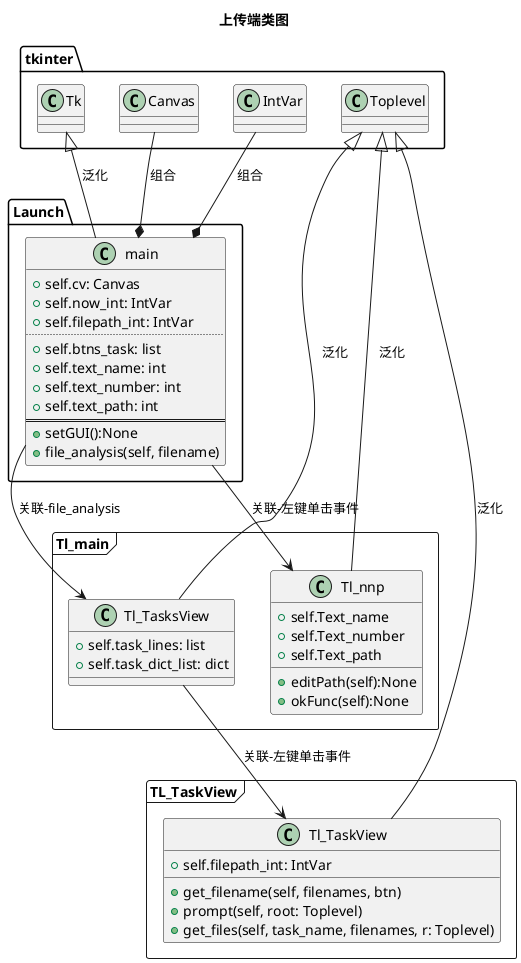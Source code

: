 @startuml  

title:上传端类图

class Launch.main {
    +self.cv: Canvas
    +self.now_int: IntVar
    +self.filepath_int: IntVar
    ..
    +self.btns_task: list
    +self.text_name: int
    +self.text_number: int
    +self.text_path: int
    ==
    +setGUI():None
    +file_analysis(self, filename)
}

tkinter.Tk <|-- Launch.main : 泛化
tkinter.Canvas --* Launch.main : 组合
tkinter.IntVar --* Launch.main : 组合

package Tl_main <<Frame>> {
    tkinter.Toplevel <|-- Tl_TasksView : 泛化
    Launch.main -> Tl_TasksView: 关联-file_analysis

    Tl_TasksView : +self.task_lines: list
    Tl_TasksView : +self.task_dict_list: dict

    tkinter.Toplevel <|-- Tl_nnp : 泛化
    Launch.main --> Tl_nnp: 关联-左键单击事件

    Tl_nnp : +self.Text_name
    Tl_nnp : +self.Text_number
    Tl_nnp : +self.Text_path
    Tl_nnp : +editPath(self):None
    Tl_nnp : +okFunc(self):None
}

package TL_TaskView <<Frame>> {
    Tl_TasksView --> Tl_TaskView :关联-左键单击事件
    tkinter.Toplevel <|-- Tl_TaskView : 泛化
    ' tkinter.IntVar --* Tl_TaskView : 组合

    Tl_TaskView : +self.filepath_int: IntVar
    Tl_TaskView : +get_filename(self, filenames, btn)
    Tl_TaskView : +prompt(self, root: Toplevel)
    Tl_TaskView : +get_files(self, task_name, filenames, r: Toplevel)
}

@enduml